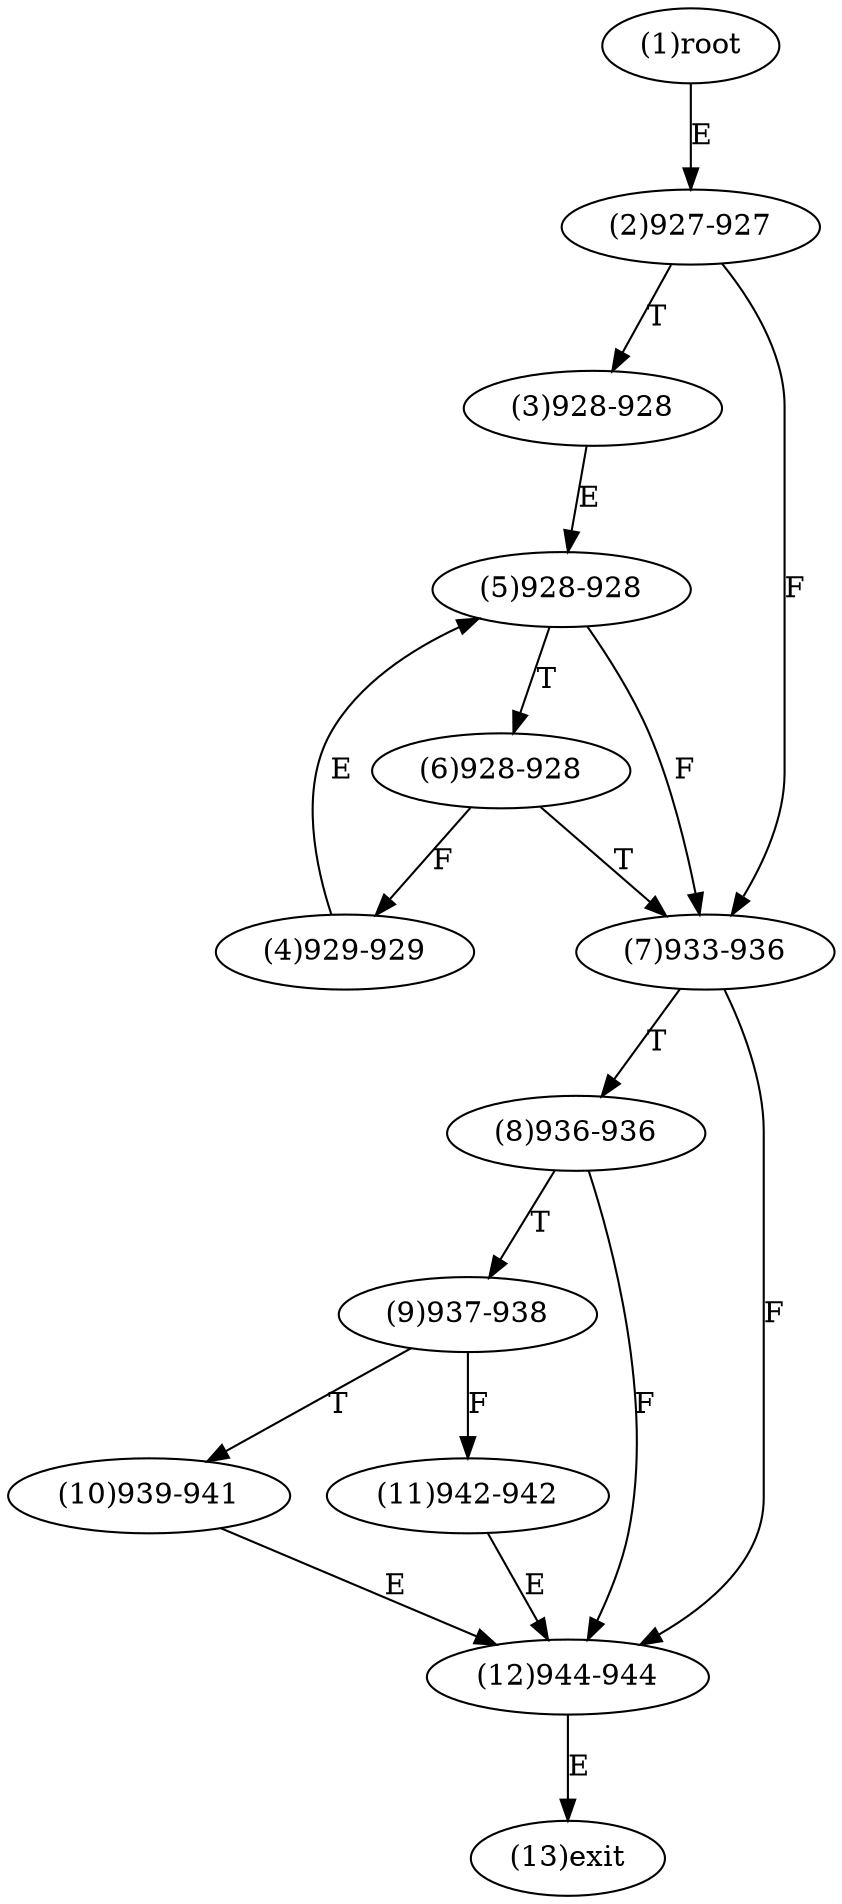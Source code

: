 digraph "" { 
1[ label="(1)root"];
2[ label="(2)927-927"];
3[ label="(3)928-928"];
4[ label="(4)929-929"];
5[ label="(5)928-928"];
6[ label="(6)928-928"];
7[ label="(7)933-936"];
8[ label="(8)936-936"];
9[ label="(9)937-938"];
10[ label="(10)939-941"];
11[ label="(11)942-942"];
12[ label="(12)944-944"];
13[ label="(13)exit"];
1->2[ label="E"];
2->7[ label="F"];
2->3[ label="T"];
3->5[ label="E"];
4->5[ label="E"];
5->7[ label="F"];
5->6[ label="T"];
6->4[ label="F"];
6->7[ label="T"];
7->12[ label="F"];
7->8[ label="T"];
8->12[ label="F"];
8->9[ label="T"];
9->11[ label="F"];
9->10[ label="T"];
10->12[ label="E"];
11->12[ label="E"];
12->13[ label="E"];
}